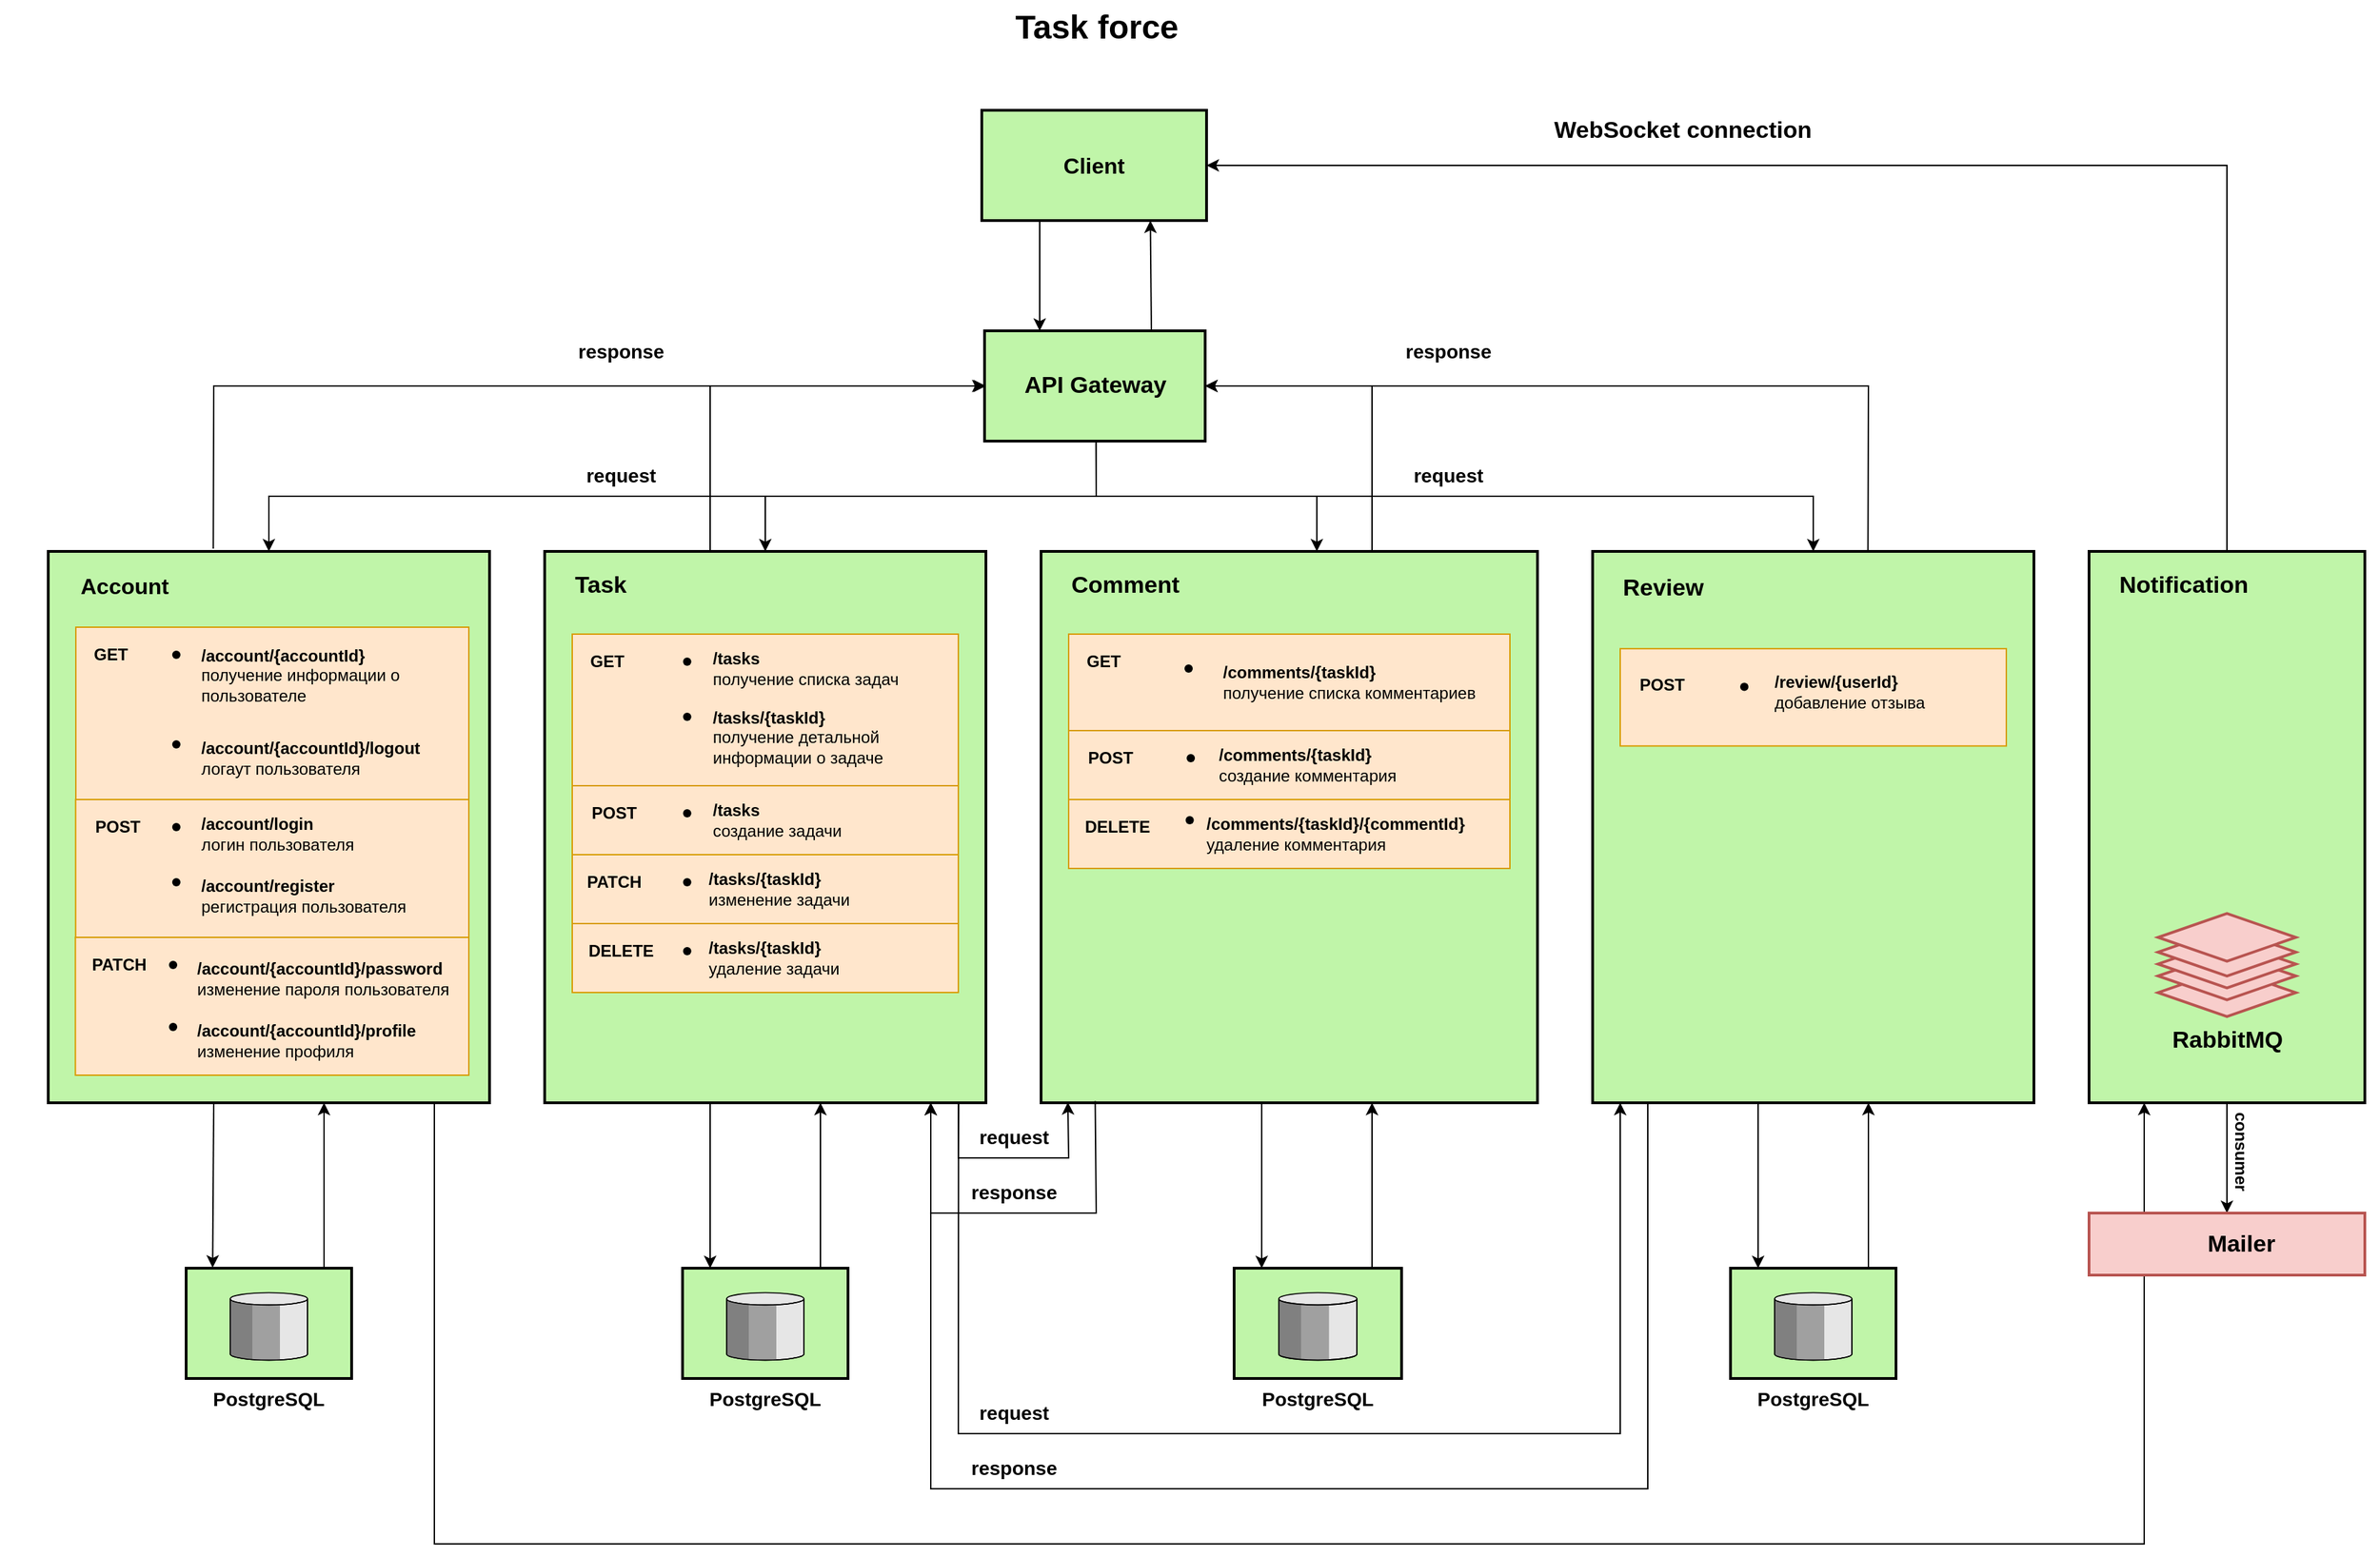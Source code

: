 <mxfile version="21.0.6" type="device"><diagram name="Page-1" id="74b105a0-9070-1c63-61bc-23e55f88626e"><mxGraphModel dx="2840" dy="1573" grid="1" gridSize="10" guides="1" tooltips="1" connect="1" arrows="1" fold="1" page="1" pageScale="1.5" pageWidth="1169" pageHeight="826" background="none" math="0" shadow="0"><root><mxCell id="0" style=";html=1;"/><mxCell id="1" style=";html=1;" parent="0"/><mxCell id="hbAHIciJkzQJu2692QOL-20" value="" style="endArrow=classic;html=1;rounded=0;exitX=0.938;exitY=1;exitDx=0;exitDy=0;exitPerimeter=0;" parent="1" edge="1"><mxGeometry width="50" height="50" relative="1" as="geometry"><mxPoint x="320" y="840" as="sourcePoint"/><mxPoint x="1560" y="840" as="targetPoint"/><Array as="points"><mxPoint x="320" y="1160"/><mxPoint x="1560" y="1160"/></Array></mxGeometry></mxCell><mxCell id="10b056a9c633e61c-15" value="PostgreSQL" style="strokeWidth=2;dashed=0;align=center;fontSize=14;verticalLabelPosition=bottom;verticalAlign=top;shape=mxgraph.eip.message_store;fillColor=#c0f5a9;fontStyle=1" parent="1" vertex="1"><mxGeometry x="140" y="960" width="120" height="80" as="geometry"/></mxCell><mxCell id="10b056a9c633e61c-30" value="Task force" style="text;strokeColor=none;fillColor=none;html=1;fontSize=24;fontStyle=1;verticalAlign=middle;align=center;" parent="1" vertex="1"><mxGeometry x="5" y="40" width="1590" height="40" as="geometry"/></mxCell><mxCell id="mkWLtosg0KvpGkdHC7VF-68" value="PostgreSQL" style="strokeWidth=2;dashed=0;align=center;fontSize=14;verticalLabelPosition=bottom;verticalAlign=top;shape=mxgraph.eip.message_store;fillColor=#c0f5a9;fontStyle=1" parent="1" vertex="1"><mxGeometry x="500" y="960" width="120" height="80" as="geometry"/></mxCell><mxCell id="NgM1DkIRtxGgJuV6kC7f-7" value="" style="group" parent="1" vertex="1" connectable="0"><mxGeometry x="717" y="120" width="163" height="80" as="geometry"/></mxCell><mxCell id="qQsVey0D8Tyg-_Dp7Qvx-10" value="" style="strokeWidth=2;dashed=0;align=center;fontSize=12;shape=rect;verticalLabelPosition=bottom;verticalAlign=top;fillColor=#c0f5a9" parent="NgM1DkIRtxGgJuV6kC7f-7" vertex="1"><mxGeometry width="163" height="80" as="geometry"/></mxCell><mxCell id="qQsVey0D8Tyg-_Dp7Qvx-11" value="&lt;b&gt;&lt;font style=&quot;font-size: 16px;&quot;&gt;Client&lt;/font&gt;&lt;/b&gt;" style="text;html=1;align=center;verticalAlign=middle;resizable=0;points=[];autosize=1;strokeColor=none;fillColor=none;strokeWidth=1;fontSize=14;" parent="NgM1DkIRtxGgJuV6kC7f-7" vertex="1"><mxGeometry x="45.844" y="25" width="70" height="30" as="geometry"/></mxCell><mxCell id="NgM1DkIRtxGgJuV6kC7f-8" value="" style="group" parent="1" vertex="1" connectable="0"><mxGeometry x="719" y="280" width="160" height="80" as="geometry"/></mxCell><mxCell id="10b056a9c633e61c-4" value="" style="strokeWidth=2;dashed=0;align=center;fontSize=12;shape=rect;verticalLabelPosition=bottom;verticalAlign=top;fillColor=#c0f5a9" parent="NgM1DkIRtxGgJuV6kC7f-8" vertex="1"><mxGeometry width="160" height="80" as="geometry"/></mxCell><mxCell id="qQsVey0D8Tyg-_Dp7Qvx-8" value="&lt;font style=&quot;font-size: 17px;&quot;&gt;&lt;b&gt;API Gateway&lt;/b&gt;&lt;/font&gt;" style="text;html=1;align=center;verticalAlign=middle;resizable=0;points=[];autosize=1;strokeColor=none;fillColor=none;strokeWidth=1;fontSize=14;" parent="NgM1DkIRtxGgJuV6kC7f-8" vertex="1"><mxGeometry x="15" y="25" width="130" height="30" as="geometry"/></mxCell><mxCell id="NgM1DkIRtxGgJuV6kC7f-79" value="" style="group" parent="1" vertex="1" connectable="0"><mxGeometry x="40" y="440" width="320" height="400" as="geometry"/></mxCell><mxCell id="qQsVey0D8Tyg-_Dp7Qvx-13" value="" style="strokeWidth=2;dashed=0;align=center;fontSize=12;shape=rect;verticalLabelPosition=bottom;verticalAlign=top;fillColor=#c0f5a9" parent="NgM1DkIRtxGgJuV6kC7f-79" vertex="1"><mxGeometry width="320" height="400" as="geometry"/></mxCell><mxCell id="NgM1DkIRtxGgJuV6kC7f-9" value="Account" style="text;html=1;align=center;verticalAlign=middle;resizable=0;points=[];autosize=1;strokeColor=none;fillColor=none;fontSize=16;fontStyle=1" parent="NgM1DkIRtxGgJuV6kC7f-79" vertex="1"><mxGeometry x="10.002" y="10" width="90" height="30" as="geometry"/></mxCell><mxCell id="NgM1DkIRtxGgJuV6kC7f-89" value="" style="group" parent="NgM1DkIRtxGgJuV6kC7f-79" vertex="1" connectable="0"><mxGeometry x="19.999" y="55" width="285.001" height="125" as="geometry"/></mxCell><mxCell id="mkWLtosg0KvpGkdHC7VF-5" value="" style="rounded=0;whiteSpace=wrap;html=1;fillColor=#ffe6cc;strokeColor=#d79b00;" parent="NgM1DkIRtxGgJuV6kC7f-89" vertex="1"><mxGeometry x="0.001" width="285" height="125" as="geometry"/></mxCell><mxCell id="mkWLtosg0KvpGkdHC7VF-74" value="&lt;b&gt;/account/{accountId}&lt;br&gt;&lt;/b&gt;получение информации о&lt;br&gt;пользователе" style="text;html=1;align=left;verticalAlign=middle;resizable=0;points=[];autosize=1;strokeColor=none;fillColor=none;" parent="NgM1DkIRtxGgJuV6kC7f-89" vertex="1"><mxGeometry x="89.061" y="5" width="170" height="60" as="geometry"/></mxCell><mxCell id="mkWLtosg0KvpGkdHC7VF-75" value="&lt;b&gt;/account/{accountId}/logout&lt;/b&gt;&lt;br&gt;логаут пользователя" style="text;html=1;align=left;verticalAlign=middle;resizable=0;points=[];autosize=1;strokeColor=none;fillColor=none;" parent="NgM1DkIRtxGgJuV6kC7f-89" vertex="1"><mxGeometry x="89.061" y="75" width="180" height="40" as="geometry"/></mxCell><mxCell id="mkWLtosg0KvpGkdHC7VF-76" value="" style="shape=waypoint;sketch=0;fillStyle=solid;size=6;pointerEvents=1;points=[];fillColor=none;resizable=0;rotatable=0;perimeter=centerPerimeter;snapToPoint=1;" parent="NgM1DkIRtxGgJuV6kC7f-89" vertex="1"><mxGeometry x="62.879" y="75" width="20" height="20" as="geometry"/></mxCell><mxCell id="mkWLtosg0KvpGkdHC7VF-77" value="" style="shape=waypoint;sketch=0;fillStyle=solid;size=6;pointerEvents=1;points=[];fillColor=none;resizable=0;rotatable=0;perimeter=centerPerimeter;snapToPoint=1;" parent="NgM1DkIRtxGgJuV6kC7f-89" vertex="1"><mxGeometry x="62.879" y="10" width="20" height="20" as="geometry"/></mxCell><mxCell id="mkWLtosg0KvpGkdHC7VF-78" value="&lt;b&gt;GET&lt;/b&gt;" style="text;html=1;align=center;verticalAlign=middle;resizable=0;points=[];autosize=1;strokeColor=none;fillColor=none;" parent="NgM1DkIRtxGgJuV6kC7f-89" vertex="1"><mxGeometry y="5" width="50" height="30" as="geometry"/></mxCell><mxCell id="NgM1DkIRtxGgJuV6kC7f-91" value="" style="group" parent="NgM1DkIRtxGgJuV6kC7f-79" vertex="1" connectable="0"><mxGeometry x="19.68" y="280" width="296.137" height="100" as="geometry"/></mxCell><mxCell id="mkWLtosg0KvpGkdHC7VF-30" value="" style="rounded=0;whiteSpace=wrap;html=1;fillColor=#ffe6cc;strokeColor=#d79b00;movable=1;resizable=1;rotatable=1;deletable=1;editable=1;locked=0;connectable=1;" parent="NgM1DkIRtxGgJuV6kC7f-91" vertex="1"><mxGeometry width="285.32" height="100" as="geometry"/></mxCell><mxCell id="mkWLtosg0KvpGkdHC7VF-48" value="&lt;b&gt;/account/{accountId}/password&lt;/b&gt;&lt;br&gt;изменение пароля пользователя" style="text;html=1;align=left;verticalAlign=middle;resizable=1;points=[];autosize=1;strokeColor=none;fillColor=none;movable=1;rotatable=1;deletable=1;editable=1;locked=0;connectable=1;" parent="NgM1DkIRtxGgJuV6kC7f-91" vertex="1"><mxGeometry x="86.137" y="10" width="210" height="40" as="geometry"/></mxCell><mxCell id="mkWLtosg0KvpGkdHC7VF-52" value="" style="shape=waypoint;sketch=0;fillStyle=solid;size=6;pointerEvents=1;points=[];fillColor=none;resizable=0;rotatable=0;perimeter=centerPerimeter;snapToPoint=1;" parent="NgM1DkIRtxGgJuV6kC7f-91" vertex="1"><mxGeometry x="60.858" y="10" width="20" height="20" as="geometry"/></mxCell><mxCell id="mkWLtosg0KvpGkdHC7VF-53" value="&lt;b&gt;PATCH&lt;/b&gt;" style="text;html=1;align=center;verticalAlign=middle;resizable=0;points=[];autosize=1;strokeColor=none;fillColor=none;" parent="NgM1DkIRtxGgJuV6kC7f-91" vertex="1"><mxGeometry x="0.86" y="5" width="60" height="30" as="geometry"/></mxCell><mxCell id="mkWLtosg0KvpGkdHC7VF-56" value="&lt;b&gt;/account/{accountId}/profile&lt;/b&gt;&lt;br&gt;изменение профиля" style="text;html=1;align=left;verticalAlign=middle;resizable=1;points=[];autosize=1;strokeColor=none;fillColor=none;movable=1;rotatable=1;deletable=1;editable=1;locked=0;connectable=1;" parent="NgM1DkIRtxGgJuV6kC7f-91" vertex="1"><mxGeometry x="86.137" y="55" width="180" height="40" as="geometry"/></mxCell><mxCell id="mkWLtosg0KvpGkdHC7VF-57" value="" style="shape=waypoint;sketch=0;fillStyle=solid;size=6;pointerEvents=1;points=[];fillColor=none;resizable=0;rotatable=0;perimeter=centerPerimeter;snapToPoint=1;" parent="NgM1DkIRtxGgJuV6kC7f-91" vertex="1"><mxGeometry x="60.858" y="55" width="20" height="20" as="geometry"/></mxCell><mxCell id="NgM1DkIRtxGgJuV6kC7f-90" value="" style="group" parent="NgM1DkIRtxGgJuV6kC7f-79" vertex="1" connectable="0"><mxGeometry x="19.849" y="180" width="285.15" height="100" as="geometry"/></mxCell><mxCell id="NgM1DkIRtxGgJuV6kC7f-58" value="" style="rounded=0;whiteSpace=wrap;html=1;fillColor=#ffe6cc;strokeColor=#d79b00;movable=1;resizable=1;rotatable=1;deletable=1;editable=1;locked=0;connectable=1;" parent="NgM1DkIRtxGgJuV6kC7f-90" vertex="1"><mxGeometry width="285.15" height="100" as="geometry"/></mxCell><mxCell id="NgM1DkIRtxGgJuV6kC7f-59" value="&lt;b&gt;/account/login&lt;/b&gt;&lt;br&gt;логин пользователя" style="text;html=1;align=left;verticalAlign=middle;resizable=1;points=[];autosize=1;strokeColor=none;fillColor=none;movable=1;rotatable=1;deletable=1;editable=1;locked=0;connectable=1;" parent="NgM1DkIRtxGgJuV6kC7f-90" vertex="1"><mxGeometry x="89.211" y="5" width="130" height="40" as="geometry"/></mxCell><mxCell id="NgM1DkIRtxGgJuV6kC7f-60" value="" style="shape=waypoint;sketch=0;fillStyle=solid;size=6;pointerEvents=1;points=[];fillColor=none;resizable=0;rotatable=0;perimeter=centerPerimeter;snapToPoint=1;" parent="NgM1DkIRtxGgJuV6kC7f-90" vertex="1"><mxGeometry x="63.029" y="10" width="20" height="20" as="geometry"/></mxCell><mxCell id="NgM1DkIRtxGgJuV6kC7f-61" value="&lt;b&gt;POST&lt;/b&gt;" style="text;html=1;align=center;verticalAlign=middle;resizable=0;points=[];autosize=1;strokeColor=none;fillColor=none;" parent="NgM1DkIRtxGgJuV6kC7f-90" vertex="1"><mxGeometry y="5" width="60" height="30" as="geometry"/></mxCell><mxCell id="NgM1DkIRtxGgJuV6kC7f-62" value="&lt;b&gt;/account/register&lt;/b&gt;&lt;br&gt;регистрация пользователя" style="text;html=1;align=left;verticalAlign=middle;resizable=1;points=[];autosize=1;strokeColor=none;fillColor=none;movable=1;rotatable=1;deletable=1;editable=1;locked=0;connectable=1;" parent="NgM1DkIRtxGgJuV6kC7f-90" vertex="1"><mxGeometry x="89.211" y="50" width="170" height="40" as="geometry"/></mxCell><mxCell id="NgM1DkIRtxGgJuV6kC7f-63" value="" style="shape=waypoint;sketch=0;fillStyle=solid;size=6;pointerEvents=1;points=[];fillColor=none;resizable=0;rotatable=0;perimeter=centerPerimeter;snapToPoint=1;" parent="NgM1DkIRtxGgJuV6kC7f-90" vertex="1"><mxGeometry x="63.029" y="50" width="20" height="20" as="geometry"/></mxCell><mxCell id="NgM1DkIRtxGgJuV6kC7f-161" value="PostgreSQL" style="strokeWidth=2;dashed=0;align=center;fontSize=14;verticalLabelPosition=bottom;verticalAlign=top;shape=mxgraph.eip.message_store;fillColor=#c0f5a9;fontStyle=1" parent="1" vertex="1"><mxGeometry x="900" y="960" width="121.43" height="80" as="geometry"/></mxCell><mxCell id="NgM1DkIRtxGgJuV6kC7f-162" value="PostgreSQL" style="strokeWidth=2;dashed=0;align=center;fontSize=14;verticalLabelPosition=bottom;verticalAlign=top;shape=mxgraph.eip.message_store;fillColor=#c0f5a9;fontStyle=1" parent="1" vertex="1"><mxGeometry x="1260" y="960" width="120" height="80" as="geometry"/></mxCell><mxCell id="NgM1DkIRtxGgJuV6kC7f-163" value="" style="group" parent="1" vertex="1" connectable="0"><mxGeometry x="1540" y="440" width="190" height="575" as="geometry"/></mxCell><mxCell id="mkWLtosg0KvpGkdHC7VF-131" value="" style="strokeWidth=2;dashed=0;align=center;fontSize=12;shape=rect;verticalLabelPosition=bottom;verticalAlign=top;fillColor=#c0f5a9" parent="NgM1DkIRtxGgJuV6kC7f-163" vertex="1"><mxGeometry x="-20" width="200" height="400" as="geometry"/></mxCell><mxCell id="mkWLtosg0KvpGkdHC7VF-132" value="&lt;b&gt;Notification&lt;/b&gt;" style="text;html=1;align=left;verticalAlign=middle;resizable=0;points=[];autosize=1;strokeColor=none;fillColor=none;strokeWidth=1;fontSize=17;" parent="NgM1DkIRtxGgJuV6kC7f-163" vertex="1"><mxGeometry x="0.003" y="9.997" width="120" height="30" as="geometry"/></mxCell><mxCell id="hbAHIciJkzQJu2692QOL-38" value="" style="endArrow=classic;html=1;rounded=0;entryX=0.5;entryY=0;entryDx=0;entryDy=0;exitX=0.5;exitY=1;exitDx=0;exitDy=0;" parent="NgM1DkIRtxGgJuV6kC7f-163" source="mkWLtosg0KvpGkdHC7VF-131" target="hbAHIciJkzQJu2692QOL-31" edge="1"><mxGeometry width="50" height="50" relative="1" as="geometry"><mxPoint x="99.73" y="400" as="sourcePoint"/><mxPoint x="99.73" y="500" as="targetPoint"/></mxGeometry></mxCell><mxCell id="hbAHIciJkzQJu2692QOL-31" value="" style="strokeWidth=2;dashed=0;align=center;fontSize=12;shape=rect;verticalLabelPosition=bottom;verticalAlign=top;fillColor=#f8cecc;strokeColor=#b85450;" parent="NgM1DkIRtxGgJuV6kC7f-163" vertex="1"><mxGeometry x="-20" y="480" width="200" height="45" as="geometry"/></mxCell><mxCell id="hbAHIciJkzQJu2692QOL-32" value="&lt;b&gt;Mailer&lt;/b&gt;" style="text;html=1;align=center;verticalAlign=middle;resizable=0;points=[];autosize=1;strokeColor=none;fillColor=none;strokeWidth=1;fontSize=17;" parent="NgM1DkIRtxGgJuV6kC7f-163" vertex="1"><mxGeometry x="54.996" y="487.504" width="70" height="30" as="geometry"/></mxCell><mxCell id="2Id5Xz1pSz1yEtem8zQ0-1" value="consumer" style="text;html=1;align=center;verticalAlign=middle;resizable=0;points=[];autosize=1;strokeColor=none;fillColor=none;fontStyle=1;rotation=90;" parent="NgM1DkIRtxGgJuV6kC7f-163" vertex="1"><mxGeometry x="50" y="420" width="80" height="30" as="geometry"/></mxCell><mxCell id="NgM1DkIRtxGgJuV6kC7f-194" value="" style="group" parent="NgM1DkIRtxGgJuV6kC7f-163" vertex="1" connectable="0"><mxGeometry x="30" y="280" width="100" height="105" as="geometry"/></mxCell><mxCell id="NgM1DkIRtxGgJuV6kC7f-180" value="RabbitMQ" style="text;html=1;align=center;verticalAlign=middle;resizable=0;points=[];autosize=1;strokeColor=none;fillColor=none;fontSize=17;fontStyle=1" parent="NgM1DkIRtxGgJuV6kC7f-194" vertex="1"><mxGeometry y="60" width="100" height="30" as="geometry"/></mxCell><mxCell id="NgM1DkIRtxGgJuV6kC7f-178" value="" style="group;rotation=-180;fontSize=12;" parent="NgM1DkIRtxGgJuV6kC7f-194" vertex="1" connectable="0"><mxGeometry width="100" height="64.02" as="geometry"/></mxCell><mxCell id="NgM1DkIRtxGgJuV6kC7f-172" value="" style="strokeWidth=2;html=1;shape=mxgraph.flowchart.decision;whiteSpace=wrap;rotation=-180;fillColor=#f8cecc;strokeColor=#b85450;" parent="NgM1DkIRtxGgJuV6kC7f-178" vertex="1"><mxGeometry y="22.816" width="100" height="34.596" as="geometry"/></mxCell><mxCell id="NgM1DkIRtxGgJuV6kC7f-175" value="" style="strokeWidth=2;html=1;shape=mxgraph.flowchart.decision;whiteSpace=wrap;rotation=-180;fillColor=#f8cecc;strokeColor=#b85450;" parent="NgM1DkIRtxGgJuV6kC7f-178" vertex="1"><mxGeometry y="10.708" width="100" height="34.596" as="geometry"/></mxCell><mxCell id="NgM1DkIRtxGgJuV6kC7f-176" value="" style="strokeWidth=2;html=1;shape=mxgraph.flowchart.decision;whiteSpace=wrap;rotation=-180;fillColor=#f8cecc;strokeColor=#b85450;" parent="NgM1DkIRtxGgJuV6kC7f-178" vertex="1"><mxGeometry y="2.059" width="100" height="34.596" as="geometry"/></mxCell><mxCell id="NgM1DkIRtxGgJuV6kC7f-177" value="" style="strokeWidth=2;html=1;shape=mxgraph.flowchart.decision;whiteSpace=wrap;rotation=-180;fillColor=#f8cecc;strokeColor=#b85450;" parent="NgM1DkIRtxGgJuV6kC7f-178" vertex="1"><mxGeometry y="-6.59" width="100" height="34.596" as="geometry"/></mxCell><mxCell id="NgM1DkIRtxGgJuV6kC7f-179" value="" style="strokeWidth=2;html=1;shape=mxgraph.flowchart.decision;whiteSpace=wrap;rotation=-180;fillColor=#f8cecc;strokeColor=#b85450;" parent="NgM1DkIRtxGgJuV6kC7f-178" vertex="1"><mxGeometry y="-17.298" width="100" height="34.596" as="geometry"/></mxCell><mxCell id="NgM1DkIRtxGgJuV6kC7f-164" value="" style="group" parent="1" vertex="1" connectable="0"><mxGeometry x="400" y="440" width="320" height="400" as="geometry"/></mxCell><mxCell id="mkWLtosg0KvpGkdHC7VF-69" value="" style="strokeWidth=2;dashed=0;align=center;fontSize=12;shape=rect;verticalLabelPosition=bottom;verticalAlign=top;fillColor=#c0f5a9" parent="NgM1DkIRtxGgJuV6kC7f-164" vertex="1"><mxGeometry width="320" height="400" as="geometry"/></mxCell><mxCell id="mkWLtosg0KvpGkdHC7VF-70" value="&lt;b&gt;Task&lt;/b&gt;" style="text;html=1;align=left;verticalAlign=middle;resizable=0;points=[];autosize=1;strokeColor=none;fillColor=none;strokeWidth=1;fontSize=17;" parent="NgM1DkIRtxGgJuV6kC7f-164" vertex="1"><mxGeometry x="20.006" y="10" width="60" height="30" as="geometry"/></mxCell><mxCell id="mkWLtosg0KvpGkdHC7VF-79" value="" style="rounded=0;whiteSpace=wrap;html=1;fillColor=#ffe6cc;strokeColor=#d79b00;" parent="NgM1DkIRtxGgJuV6kC7f-164" vertex="1"><mxGeometry x="20" y="60" width="280" height="110" as="geometry"/></mxCell><mxCell id="mkWLtosg0KvpGkdHC7VF-80" value="&lt;b&gt;/tasks&lt;br&gt;&lt;/b&gt;получение списка задач" style="text;html=1;align=left;verticalAlign=middle;resizable=0;points=[];autosize=1;strokeColor=none;fillColor=none;" parent="NgM1DkIRtxGgJuV6kC7f-164" vertex="1"><mxGeometry x="119.998" y="65" width="160" height="40" as="geometry"/></mxCell><mxCell id="mkWLtosg0KvpGkdHC7VF-81" value="&lt;b&gt;/tasks/{taskId}&lt;/b&gt;&lt;br&gt;получение детальной&lt;br&gt;информации о задаче" style="text;html=1;align=left;verticalAlign=middle;resizable=0;points=[];autosize=1;strokeColor=none;fillColor=none;" parent="NgM1DkIRtxGgJuV6kC7f-164" vertex="1"><mxGeometry x="119.998" y="105" width="150" height="60" as="geometry"/></mxCell><mxCell id="mkWLtosg0KvpGkdHC7VF-82" value="" style="shape=waypoint;sketch=0;fillStyle=solid;size=6;pointerEvents=1;points=[];fillColor=none;resizable=0;rotatable=0;perimeter=centerPerimeter;snapToPoint=1;" parent="NgM1DkIRtxGgJuV6kC7f-164" vertex="1"><mxGeometry x="93.333" y="110" width="20" height="20" as="geometry"/></mxCell><mxCell id="mkWLtosg0KvpGkdHC7VF-83" value="" style="shape=waypoint;sketch=0;fillStyle=solid;size=6;pointerEvents=1;points=[];fillColor=none;resizable=0;rotatable=0;perimeter=centerPerimeter;snapToPoint=1;" parent="NgM1DkIRtxGgJuV6kC7f-164" vertex="1"><mxGeometry x="93.333" y="70" width="20" height="20" as="geometry"/></mxCell><mxCell id="mkWLtosg0KvpGkdHC7VF-84" value="&lt;b&gt;GET&lt;/b&gt;" style="text;html=1;align=center;verticalAlign=middle;resizable=0;points=[];autosize=1;strokeColor=none;fillColor=none;" parent="NgM1DkIRtxGgJuV6kC7f-164" vertex="1"><mxGeometry x="20.004" y="65" width="50" height="30" as="geometry"/></mxCell><mxCell id="NgM1DkIRtxGgJuV6kC7f-95" value="" style="group" parent="NgM1DkIRtxGgJuV6kC7f-164" vertex="1" connectable="0"><mxGeometry x="20" y="220" width="280" height="50" as="geometry"/></mxCell><mxCell id="NgM1DkIRtxGgJuV6kC7f-97" value="" style="group" parent="NgM1DkIRtxGgJuV6kC7f-95" vertex="1" connectable="0"><mxGeometry width="280" height="50" as="geometry"/></mxCell><mxCell id="mkWLtosg0KvpGkdHC7VF-91" value="" style="rounded=0;whiteSpace=wrap;html=1;fillColor=#ffe6cc;strokeColor=#d79b00;" parent="NgM1DkIRtxGgJuV6kC7f-97" vertex="1"><mxGeometry width="280" height="50" as="geometry"/></mxCell><mxCell id="NgM1DkIRtxGgJuV6kC7f-82" value="&lt;b&gt;/tasks/{taskId}&lt;/b&gt;&lt;br&gt;изменение задачи" style="text;html=1;align=left;verticalAlign=middle;resizable=0;points=[];autosize=1;strokeColor=none;fillColor=none;" parent="NgM1DkIRtxGgJuV6kC7f-97" vertex="1"><mxGeometry x="96.773" y="5" width="130" height="40" as="geometry"/></mxCell><mxCell id="NgM1DkIRtxGgJuV6kC7f-83" value="" style="shape=waypoint;sketch=0;fillStyle=solid;size=6;pointerEvents=1;points=[];fillColor=none;resizable=0;rotatable=0;perimeter=centerPerimeter;snapToPoint=1;" parent="NgM1DkIRtxGgJuV6kC7f-97" vertex="1"><mxGeometry x="73.333" y="10" width="20" height="20" as="geometry"/></mxCell><mxCell id="NgM1DkIRtxGgJuV6kC7f-84" value="&lt;b&gt;PATCH&lt;/b&gt;" style="text;html=1;align=center;verticalAlign=middle;resizable=0;points=[];autosize=1;strokeColor=none;fillColor=none;" parent="NgM1DkIRtxGgJuV6kC7f-97" vertex="1"><mxGeometry y="5" width="60" height="30" as="geometry"/></mxCell><mxCell id="NgM1DkIRtxGgJuV6kC7f-96" value="" style="group" parent="NgM1DkIRtxGgJuV6kC7f-164" vertex="1" connectable="0"><mxGeometry x="20.006" y="270" width="280.004" height="50" as="geometry"/></mxCell><mxCell id="mkWLtosg0KvpGkdHC7VF-103" value="" style="rounded=0;whiteSpace=wrap;html=1;fillColor=#ffe6cc;strokeColor=#d79b00;" parent="NgM1DkIRtxGgJuV6kC7f-96" vertex="1"><mxGeometry x="0.004" width="280" height="50" as="geometry"/></mxCell><mxCell id="mkWLtosg0KvpGkdHC7VF-104" value="&lt;b&gt;/tasks/{taskId}&lt;/b&gt;&lt;br&gt;удаление задачи" style="text;html=1;align=left;verticalAlign=middle;resizable=0;points=[];autosize=1;strokeColor=none;fillColor=none;" parent="NgM1DkIRtxGgJuV6kC7f-96" vertex="1"><mxGeometry x="96.778" y="5" width="120" height="40" as="geometry"/></mxCell><mxCell id="mkWLtosg0KvpGkdHC7VF-105" value="" style="shape=waypoint;sketch=0;fillStyle=solid;size=6;pointerEvents=1;points=[];fillColor=none;resizable=0;rotatable=0;perimeter=centerPerimeter;snapToPoint=1;" parent="NgM1DkIRtxGgJuV6kC7f-96" vertex="1"><mxGeometry x="73.338" y="10" width="20" height="20" as="geometry"/></mxCell><mxCell id="mkWLtosg0KvpGkdHC7VF-106" value="&lt;b&gt;DELETE&lt;/b&gt;" style="text;html=1;align=center;verticalAlign=middle;resizable=0;points=[];autosize=1;strokeColor=none;fillColor=none;" parent="NgM1DkIRtxGgJuV6kC7f-96" vertex="1"><mxGeometry y="5" width="70" height="30" as="geometry"/></mxCell><mxCell id="mkWLtosg0KvpGkdHC7VF-85" value="" style="rounded=0;whiteSpace=wrap;html=1;fillColor=#ffe6cc;strokeColor=#d79b00;" parent="NgM1DkIRtxGgJuV6kC7f-164" vertex="1"><mxGeometry x="20" y="170" width="280" height="50" as="geometry"/></mxCell><mxCell id="mkWLtosg0KvpGkdHC7VF-86" value="&lt;b&gt;/tasks&lt;br&gt;&lt;/b&gt;создание задачи" style="text;html=1;align=left;verticalAlign=middle;resizable=0;points=[];autosize=1;strokeColor=none;fillColor=none;" parent="NgM1DkIRtxGgJuV6kC7f-164" vertex="1"><mxGeometry x="119.998" y="175" width="120" height="40" as="geometry"/></mxCell><mxCell id="mkWLtosg0KvpGkdHC7VF-89" value="" style="shape=waypoint;sketch=0;fillStyle=solid;size=6;pointerEvents=1;points=[];fillColor=none;resizable=0;rotatable=0;perimeter=centerPerimeter;snapToPoint=1;" parent="NgM1DkIRtxGgJuV6kC7f-164" vertex="1"><mxGeometry x="93.333" y="180" width="20" height="20" as="geometry"/></mxCell><mxCell id="mkWLtosg0KvpGkdHC7VF-90" value="&lt;b&gt;POST&lt;/b&gt;" style="text;html=1;align=center;verticalAlign=middle;resizable=0;points=[];autosize=1;strokeColor=none;fillColor=none;" parent="NgM1DkIRtxGgJuV6kC7f-164" vertex="1"><mxGeometry x="20" y="175" width="60" height="30" as="geometry"/></mxCell><mxCell id="NgM1DkIRtxGgJuV6kC7f-168" value="" style="group" parent="1" vertex="1" connectable="0"><mxGeometry x="760" y="440" width="360" height="400" as="geometry"/></mxCell><mxCell id="NgM1DkIRtxGgJuV6kC7f-100" value="" style="strokeWidth=2;dashed=0;align=center;fontSize=12;shape=rect;verticalLabelPosition=bottom;verticalAlign=top;fillColor=#c0f5a9" parent="NgM1DkIRtxGgJuV6kC7f-168" vertex="1"><mxGeometry width="360" height="400" as="geometry"/></mxCell><mxCell id="NgM1DkIRtxGgJuV6kC7f-101" value="&lt;b&gt;Comment&lt;/b&gt;" style="text;html=1;align=left;verticalAlign=middle;resizable=0;points=[];autosize=1;strokeColor=none;fillColor=none;strokeWidth=1;fontSize=17;" parent="NgM1DkIRtxGgJuV6kC7f-168" vertex="1"><mxGeometry x="20.006" y="10" width="100" height="30" as="geometry"/></mxCell><mxCell id="NgM1DkIRtxGgJuV6kC7f-165" value="" style="group" parent="NgM1DkIRtxGgJuV6kC7f-168" vertex="1" connectable="0"><mxGeometry x="20" y="60" width="320" height="70" as="geometry"/></mxCell><mxCell id="NgM1DkIRtxGgJuV6kC7f-102" value="" style="rounded=0;whiteSpace=wrap;html=1;fillColor=#ffe6cc;strokeColor=#d79b00;" parent="NgM1DkIRtxGgJuV6kC7f-165" vertex="1"><mxGeometry width="320" height="70" as="geometry"/></mxCell><mxCell id="NgM1DkIRtxGgJuV6kC7f-103" value="&lt;b style=&quot;border-color: var(--border-color);&quot;&gt;/comments/{taskId}&lt;br style=&quot;border-color: var(--border-color);&quot;&gt;&lt;/b&gt;получение списка комментариев" style="text;html=1;align=left;verticalAlign=middle;resizable=0;points=[];autosize=1;strokeColor=none;fillColor=none;" parent="NgM1DkIRtxGgJuV6kC7f-165" vertex="1"><mxGeometry x="109.998" y="15" width="210" height="40" as="geometry"/></mxCell><mxCell id="NgM1DkIRtxGgJuV6kC7f-106" value="" style="shape=waypoint;sketch=0;fillStyle=solid;size=6;pointerEvents=1;points=[];fillColor=none;resizable=0;rotatable=0;perimeter=centerPerimeter;snapToPoint=1;" parent="NgM1DkIRtxGgJuV6kC7f-165" vertex="1"><mxGeometry x="77.003" y="15" width="20" height="20" as="geometry"/></mxCell><mxCell id="NgM1DkIRtxGgJuV6kC7f-107" value="&lt;b&gt;GET&lt;/b&gt;" style="text;html=1;align=center;verticalAlign=middle;resizable=0;points=[];autosize=1;strokeColor=none;fillColor=none;" parent="NgM1DkIRtxGgJuV6kC7f-165" vertex="1"><mxGeometry x="0.004" y="5" width="50" height="30" as="geometry"/></mxCell><mxCell id="NgM1DkIRtxGgJuV6kC7f-166" value="" style="group" parent="NgM1DkIRtxGgJuV6kC7f-168" vertex="1" connectable="0"><mxGeometry x="20" y="130" width="320" height="50" as="geometry"/></mxCell><mxCell id="NgM1DkIRtxGgJuV6kC7f-119" value="" style="rounded=0;whiteSpace=wrap;html=1;fillColor=#ffe6cc;strokeColor=#d79b00;" parent="NgM1DkIRtxGgJuV6kC7f-166" vertex="1"><mxGeometry width="320" height="50" as="geometry"/></mxCell><mxCell id="NgM1DkIRtxGgJuV6kC7f-120" value="&lt;b style=&quot;border-color: var(--border-color);&quot;&gt;/comments/{taskId}&lt;br style=&quot;border-color: var(--border-color);&quot;&gt;&lt;/b&gt;создание комментария" style="text;html=1;align=left;verticalAlign=middle;resizable=0;points=[];autosize=1;strokeColor=none;fillColor=none;" parent="NgM1DkIRtxGgJuV6kC7f-166" vertex="1"><mxGeometry x="107.14" y="5" width="150" height="40" as="geometry"/></mxCell><mxCell id="NgM1DkIRtxGgJuV6kC7f-121" value="" style="shape=waypoint;sketch=0;fillStyle=solid;size=6;pointerEvents=1;points=[];fillColor=none;resizable=0;rotatable=0;perimeter=centerPerimeter;snapToPoint=1;" parent="NgM1DkIRtxGgJuV6kC7f-166" vertex="1"><mxGeometry x="78.571" y="10" width="20" height="20" as="geometry"/></mxCell><mxCell id="NgM1DkIRtxGgJuV6kC7f-122" value="&lt;b&gt;POST&lt;/b&gt;" style="text;html=1;align=center;verticalAlign=middle;resizable=0;points=[];autosize=1;strokeColor=none;fillColor=none;" parent="NgM1DkIRtxGgJuV6kC7f-166" vertex="1"><mxGeometry y="5" width="60" height="30" as="geometry"/></mxCell><mxCell id="NgM1DkIRtxGgJuV6kC7f-167" value="" style="group" parent="NgM1DkIRtxGgJuV6kC7f-168" vertex="1" connectable="0"><mxGeometry x="20" y="180" width="320" height="50" as="geometry"/></mxCell><mxCell id="NgM1DkIRtxGgJuV6kC7f-115" value="" style="rounded=0;whiteSpace=wrap;html=1;fillColor=#ffe6cc;strokeColor=#d79b00;" parent="NgM1DkIRtxGgJuV6kC7f-167" vertex="1"><mxGeometry width="320" height="50" as="geometry"/></mxCell><mxCell id="NgM1DkIRtxGgJuV6kC7f-116" value="&lt;b style=&quot;border-color: var(--border-color);&quot;&gt;/comments/{taskId}/{commentId}&lt;br style=&quot;border-color: var(--border-color);&quot;&gt;&lt;/b&gt;удаление комментария" style="text;html=1;align=left;verticalAlign=middle;resizable=0;points=[];autosize=1;strokeColor=none;fillColor=none;" parent="NgM1DkIRtxGgJuV6kC7f-167" vertex="1"><mxGeometry x="97.794" y="5" width="210" height="40" as="geometry"/></mxCell><mxCell id="NgM1DkIRtxGgJuV6kC7f-117" value="" style="shape=waypoint;sketch=0;fillStyle=solid;size=6;pointerEvents=1;points=[];fillColor=none;resizable=0;rotatable=0;perimeter=centerPerimeter;snapToPoint=1;" parent="NgM1DkIRtxGgJuV6kC7f-167" vertex="1"><mxGeometry x="77.798" y="5" width="20" height="20" as="geometry"/></mxCell><mxCell id="NgM1DkIRtxGgJuV6kC7f-118" value="&lt;b&gt;DELETE&lt;/b&gt;" style="text;html=1;align=center;verticalAlign=middle;resizable=0;points=[];autosize=1;strokeColor=none;fillColor=none;" parent="NgM1DkIRtxGgJuV6kC7f-167" vertex="1"><mxGeometry y="5" width="70" height="30" as="geometry"/></mxCell><mxCell id="NgM1DkIRtxGgJuV6kC7f-160" value="" style="group" parent="1" vertex="1" connectable="0"><mxGeometry x="1160" y="440" width="320" height="400" as="geometry"/></mxCell><mxCell id="NgM1DkIRtxGgJuV6kC7f-169" value="" style="group" parent="NgM1DkIRtxGgJuV6kC7f-160" vertex="1" connectable="0"><mxGeometry width="320" height="400" as="geometry"/></mxCell><mxCell id="NgM1DkIRtxGgJuV6kC7f-133" value="" style="strokeWidth=2;dashed=0;align=center;fontSize=12;shape=rect;verticalLabelPosition=bottom;verticalAlign=top;fillColor=#c0f5a9" parent="NgM1DkIRtxGgJuV6kC7f-169" vertex="1"><mxGeometry width="320" height="400" as="geometry"/></mxCell><mxCell id="NgM1DkIRtxGgJuV6kC7f-134" value="&lt;b&gt;Review&lt;/b&gt;" style="text;html=1;align=left;verticalAlign=middle;resizable=0;points=[];autosize=1;strokeColor=none;fillColor=none;strokeWidth=1;fontSize=17;" parent="NgM1DkIRtxGgJuV6kC7f-169" vertex="1"><mxGeometry x="20.006" y="11.765" width="80" height="30" as="geometry"/></mxCell><mxCell id="NgM1DkIRtxGgJuV6kC7f-159" value="" style="group" parent="NgM1DkIRtxGgJuV6kC7f-169" vertex="1" connectable="0"><mxGeometry x="20" y="70.588" width="280" height="70.588" as="geometry"/></mxCell><mxCell id="NgM1DkIRtxGgJuV6kC7f-152" value="" style="rounded=0;whiteSpace=wrap;html=1;fillColor=#ffe6cc;strokeColor=#d79b00;" parent="NgM1DkIRtxGgJuV6kC7f-159" vertex="1"><mxGeometry width="280" height="70.588" as="geometry"/></mxCell><mxCell id="NgM1DkIRtxGgJuV6kC7f-153" value="&lt;b style=&quot;border-color: var(--border-color);&quot;&gt;/review/{userId}&lt;/b&gt;&lt;br style=&quot;border-color: var(--border-color);&quot;&gt;добавление отзыва" style="text;html=1;align=left;verticalAlign=middle;resizable=0;points=[];autosize=1;strokeColor=none;fillColor=none;" parent="NgM1DkIRtxGgJuV6kC7f-159" vertex="1"><mxGeometry x="109.998" y="11.765" width="130" height="40" as="geometry"/></mxCell><mxCell id="NgM1DkIRtxGgJuV6kC7f-154" value="" style="shape=waypoint;sketch=0;fillStyle=solid;size=6;pointerEvents=1;points=[];fillColor=none;resizable=0;rotatable=0;perimeter=centerPerimeter;snapToPoint=1;" parent="NgM1DkIRtxGgJuV6kC7f-159" vertex="1"><mxGeometry x="79.993" y="17.647" width="20" height="20" as="geometry"/></mxCell><mxCell id="NgM1DkIRtxGgJuV6kC7f-156" value="&lt;b&gt;POST&lt;/b&gt;" style="text;html=1;align=center;verticalAlign=middle;resizable=0;points=[];autosize=1;strokeColor=none;fillColor=none;" parent="NgM1DkIRtxGgJuV6kC7f-159" vertex="1"><mxGeometry x="0.01" y="11.765" width="60" height="30" as="geometry"/></mxCell><mxCell id="NgM1DkIRtxGgJuV6kC7f-185" value="" style="endArrow=classic;html=1;rounded=0;entryX=0.16;entryY=-0.005;entryDx=0;entryDy=0;entryPerimeter=0;" parent="1" target="10b056a9c633e61c-15" edge="1"><mxGeometry width="50" height="50" relative="1" as="geometry"><mxPoint x="160" y="840" as="sourcePoint"/><mxPoint x="160" y="890" as="targetPoint"/></mxGeometry></mxCell><mxCell id="NgM1DkIRtxGgJuV6kC7f-186" value="" style="endArrow=classic;html=1;rounded=0;entryX=0.25;entryY=0;entryDx=0;entryDy=0;entryPerimeter=0;" parent="1" edge="1"><mxGeometry width="50" height="50" relative="1" as="geometry"><mxPoint x="240" y="960" as="sourcePoint"/><mxPoint x="240" y="840" as="targetPoint"/></mxGeometry></mxCell><mxCell id="NgM1DkIRtxGgJuV6kC7f-187" value="" style="endArrow=classic;html=1;rounded=0;entryX=0.25;entryY=0;entryDx=0;entryDy=0;entryPerimeter=0;" parent="1" edge="1"><mxGeometry width="50" height="50" relative="1" as="geometry"><mxPoint x="520" y="840" as="sourcePoint"/><mxPoint x="520" y="960" as="targetPoint"/></mxGeometry></mxCell><mxCell id="NgM1DkIRtxGgJuV6kC7f-188" value="" style="endArrow=classic;html=1;rounded=0;entryX=0.25;entryY=0;entryDx=0;entryDy=0;entryPerimeter=0;" parent="1" edge="1"><mxGeometry width="50" height="50" relative="1" as="geometry"><mxPoint x="600" y="960" as="sourcePoint"/><mxPoint x="600" y="840" as="targetPoint"/></mxGeometry></mxCell><mxCell id="NgM1DkIRtxGgJuV6kC7f-189" value="" style="endArrow=classic;html=1;rounded=0;entryX=0.25;entryY=0;entryDx=0;entryDy=0;entryPerimeter=0;" parent="1" edge="1"><mxGeometry width="50" height="50" relative="1" as="geometry"><mxPoint x="1280" y="840" as="sourcePoint"/><mxPoint x="1280" y="960" as="targetPoint"/></mxGeometry></mxCell><mxCell id="NgM1DkIRtxGgJuV6kC7f-190" value="" style="endArrow=classic;html=1;rounded=0;entryX=0.25;entryY=0;entryDx=0;entryDy=0;entryPerimeter=0;" parent="1" edge="1"><mxGeometry width="50" height="50" relative="1" as="geometry"><mxPoint x="920" y="840" as="sourcePoint"/><mxPoint x="920" y="960" as="targetPoint"/></mxGeometry></mxCell><mxCell id="NgM1DkIRtxGgJuV6kC7f-191" value="" style="endArrow=classic;html=1;rounded=0;entryX=0.25;entryY=0;entryDx=0;entryDy=0;entryPerimeter=0;" parent="1" edge="1"><mxGeometry width="50" height="50" relative="1" as="geometry"><mxPoint x="1360" y="960" as="sourcePoint"/><mxPoint x="1360" y="840" as="targetPoint"/></mxGeometry></mxCell><mxCell id="NgM1DkIRtxGgJuV6kC7f-192" value="" style="endArrow=classic;html=1;rounded=0;entryX=0.25;entryY=0;entryDx=0;entryDy=0;entryPerimeter=0;" parent="1" edge="1"><mxGeometry width="50" height="50" relative="1" as="geometry"><mxPoint x="1000" y="960" as="sourcePoint"/><mxPoint x="1000" y="840" as="targetPoint"/></mxGeometry></mxCell><mxCell id="NgM1DkIRtxGgJuV6kC7f-198" value="" style="endArrow=classic;html=1;rounded=0;entryX=0.25;entryY=0;entryDx=0;entryDy=0;" parent="1" target="10b056a9c633e61c-4" edge="1"><mxGeometry width="50" height="50" relative="1" as="geometry"><mxPoint x="759" y="200" as="sourcePoint"/><mxPoint x="750" y="270" as="targetPoint"/></mxGeometry></mxCell><mxCell id="NgM1DkIRtxGgJuV6kC7f-199" value="" style="endArrow=classic;html=1;rounded=0;entryX=0.75;entryY=1;entryDx=0;entryDy=0;" parent="1" target="qQsVey0D8Tyg-_Dp7Qvx-10" edge="1"><mxGeometry width="50" height="50" relative="1" as="geometry"><mxPoint x="840" y="280" as="sourcePoint"/><mxPoint x="841" y="200" as="targetPoint"/></mxGeometry></mxCell><mxCell id="NgM1DkIRtxGgJuV6kC7f-200" value="" style="endArrow=classic;html=1;rounded=0;entryX=0.5;entryY=0;entryDx=0;entryDy=0;exitX=0.505;exitY=1.014;exitDx=0;exitDy=0;exitPerimeter=0;" parent="1" source="10b056a9c633e61c-4" target="qQsVey0D8Tyg-_Dp7Qvx-13" edge="1"><mxGeometry width="50" height="50" relative="1" as="geometry"><mxPoint x="740" y="360" as="sourcePoint"/><mxPoint x="199.394" y="400" as="targetPoint"/><Array as="points"><mxPoint x="800" y="400"/><mxPoint x="200" y="400"/></Array></mxGeometry></mxCell><mxCell id="NgM1DkIRtxGgJuV6kC7f-202" value="" style="endArrow=classic;html=1;rounded=0;" parent="1" target="mkWLtosg0KvpGkdHC7VF-69" edge="1"><mxGeometry width="50" height="50" relative="1" as="geometry"><mxPoint x="800" y="360" as="sourcePoint"/><mxPoint x="220" y="440" as="targetPoint"/><Array as="points"><mxPoint x="800" y="380"/><mxPoint x="800" y="400"/><mxPoint x="560" y="400"/></Array></mxGeometry></mxCell><mxCell id="NgM1DkIRtxGgJuV6kC7f-203" value="" style="endArrow=classic;html=1;rounded=0;" parent="1" edge="1"><mxGeometry width="50" height="50" relative="1" as="geometry"><mxPoint x="800" y="360" as="sourcePoint"/><mxPoint x="960" y="440" as="targetPoint"/><Array as="points"><mxPoint x="800" y="400"/><mxPoint x="960" y="400"/></Array></mxGeometry></mxCell><mxCell id="NgM1DkIRtxGgJuV6kC7f-204" value="" style="endArrow=classic;html=1;rounded=0;" parent="1" edge="1"><mxGeometry width="50" height="50" relative="1" as="geometry"><mxPoint x="800" y="360" as="sourcePoint"/><mxPoint x="1320" y="440" as="targetPoint"/><Array as="points"><mxPoint x="800" y="400"/><mxPoint x="1320" y="400"/></Array></mxGeometry></mxCell><mxCell id="rk61A89YvuTxn9EOOtYU-1" value="" style="endArrow=classic;html=1;rounded=0;entryX=0;entryY=0.5;entryDx=0;entryDy=0;exitX=0.375;exitY=0;exitDx=0;exitDy=0;exitPerimeter=0;" parent="1" source="mkWLtosg0KvpGkdHC7VF-69" target="10b056a9c633e61c-4" edge="1"><mxGeometry width="50" height="50" relative="1" as="geometry"><mxPoint x="520" y="430" as="sourcePoint"/><mxPoint x="600" y="320" as="targetPoint"/><Array as="points"><mxPoint x="520" y="320"/></Array></mxGeometry></mxCell><mxCell id="hbAHIciJkzQJu2692QOL-2" value="" style="endArrow=classic;html=1;rounded=0;entryX=1;entryY=0.5;entryDx=0;entryDy=0;exitX=0.5;exitY=0;exitDx=0;exitDy=0;" parent="1" source="mkWLtosg0KvpGkdHC7VF-131" target="qQsVey0D8Tyg-_Dp7Qvx-10" edge="1"><mxGeometry width="50" height="50" relative="1" as="geometry"><mxPoint x="1280" y="160" as="sourcePoint"/><mxPoint x="880" y="150" as="targetPoint"/><Array as="points"><mxPoint x="1620" y="160"/></Array></mxGeometry></mxCell><mxCell id="hbAHIciJkzQJu2692QOL-3" value="WebSocket connection" style="text;html=1;align=center;verticalAlign=middle;resizable=0;points=[];autosize=1;strokeColor=none;fillColor=none;fontSize=17;fontStyle=1" parent="1" vertex="1"><mxGeometry x="1120" y="120" width="210" height="30" as="geometry"/></mxCell><mxCell id="hbAHIciJkzQJu2692QOL-4" value="" style="endArrow=classic;html=1;rounded=0;entryX=0.054;entryY=0.999;entryDx=0;entryDy=0;entryPerimeter=0;exitX=0.938;exitY=1.002;exitDx=0;exitDy=0;exitPerimeter=0;" parent="1" source="mkWLtosg0KvpGkdHC7VF-69" target="NgM1DkIRtxGgJuV6kC7f-100" edge="1"><mxGeometry width="50" height="50" relative="1" as="geometry"><mxPoint x="680" y="850" as="sourcePoint"/><mxPoint x="800" y="900" as="targetPoint"/><Array as="points"><mxPoint x="700" y="880"/><mxPoint x="780" y="880"/></Array></mxGeometry></mxCell><mxCell id="hbAHIciJkzQJu2692QOL-5" value="request" style="text;html=1;align=center;verticalAlign=middle;resizable=0;points=[];autosize=1;strokeColor=none;fillColor=none;fontSize=14;fontStyle=1" parent="1" vertex="1"><mxGeometry x="705" y="850" width="70" height="30" as="geometry"/></mxCell><mxCell id="hbAHIciJkzQJu2692QOL-6" value="" style="endArrow=classic;html=1;rounded=0;entryX=0.875;entryY=1;entryDx=0;entryDy=0;exitX=0.109;exitY=0.997;exitDx=0;exitDy=0;exitPerimeter=0;entryPerimeter=0;" parent="1" source="NgM1DkIRtxGgJuV6kC7f-100" target="mkWLtosg0KvpGkdHC7VF-69" edge="1"><mxGeometry width="50" height="50" relative="1" as="geometry"><mxPoint x="840" y="890" as="sourcePoint"/><mxPoint x="640" y="880" as="targetPoint"/><Array as="points"><mxPoint x="800" y="920"/><mxPoint x="680" y="920"/></Array></mxGeometry></mxCell><mxCell id="hbAHIciJkzQJu2692QOL-7" value="response" style="text;html=1;align=center;verticalAlign=middle;resizable=0;points=[];autosize=1;strokeColor=none;fillColor=none;fontSize=14;fontStyle=1" parent="1" vertex="1"><mxGeometry x="695" y="890" width="90" height="30" as="geometry"/></mxCell><mxCell id="hbAHIciJkzQJu2692QOL-11" value="" style="endArrow=classic;html=1;rounded=0;exitX=0.374;exitY=-0.005;exitDx=0;exitDy=0;exitPerimeter=0;" parent="1" source="qQsVey0D8Tyg-_Dp7Qvx-13" edge="1"><mxGeometry width="50" height="50" relative="1" as="geometry"><mxPoint x="240" y="430" as="sourcePoint"/><mxPoint x="720" y="320" as="targetPoint"/><Array as="points"><mxPoint x="160" y="320"/></Array></mxGeometry></mxCell><mxCell id="hbAHIciJkzQJu2692QOL-13" value="response" style="text;html=1;align=center;verticalAlign=middle;resizable=0;points=[];autosize=1;strokeColor=none;fillColor=none;fontSize=14;fontStyle=1" parent="1" vertex="1"><mxGeometry x="410" y="280" width="90" height="30" as="geometry"/></mxCell><mxCell id="hbAHIciJkzQJu2692QOL-14" value="request" style="text;html=1;align=center;verticalAlign=middle;resizable=0;points=[];autosize=1;strokeColor=none;fillColor=none;fontSize=14;fontStyle=1" parent="1" vertex="1"><mxGeometry x="420" y="370" width="70" height="30" as="geometry"/></mxCell><mxCell id="hbAHIciJkzQJu2692QOL-15" value="" style="endArrow=classic;html=1;rounded=0;exitX=0.938;exitY=1;exitDx=0;exitDy=0;exitPerimeter=0;" parent="1" source="mkWLtosg0KvpGkdHC7VF-69" edge="1"><mxGeometry width="50" height="50" relative="1" as="geometry"><mxPoint x="710" y="851" as="sourcePoint"/><mxPoint x="1180" y="840" as="targetPoint"/><Array as="points"><mxPoint x="700" y="1080"/><mxPoint x="1180" y="1080"/></Array></mxGeometry></mxCell><mxCell id="hbAHIciJkzQJu2692QOL-17" value="request" style="text;html=1;align=center;verticalAlign=middle;resizable=0;points=[];autosize=1;strokeColor=none;fillColor=none;fontSize=14;fontStyle=1" parent="1" vertex="1"><mxGeometry x="705" y="1050" width="70" height="30" as="geometry"/></mxCell><mxCell id="hbAHIciJkzQJu2692QOL-18" value="" style="endArrow=classic;html=1;rounded=0;" parent="1" edge="1"><mxGeometry width="50" height="50" relative="1" as="geometry"><mxPoint x="1200" y="840" as="sourcePoint"/><mxPoint x="680" y="840" as="targetPoint"/><Array as="points"><mxPoint x="1200" y="1120"/><mxPoint x="680" y="1120"/></Array></mxGeometry></mxCell><mxCell id="hbAHIciJkzQJu2692QOL-19" value="response" style="text;html=1;align=center;verticalAlign=middle;resizable=0;points=[];autosize=1;strokeColor=none;fillColor=none;fontSize=14;fontStyle=1" parent="1" vertex="1"><mxGeometry x="695" y="1090" width="90" height="30" as="geometry"/></mxCell><mxCell id="hbAHIciJkzQJu2692QOL-21" value="" style="endArrow=classic;html=1;rounded=0;entryX=1;entryY=0.5;entryDx=0;entryDy=0;" parent="1" target="10b056a9c633e61c-4" edge="1"><mxGeometry width="50" height="50" relative="1" as="geometry"><mxPoint x="1000" y="440" as="sourcePoint"/><mxPoint x="1120" y="320" as="targetPoint"/><Array as="points"><mxPoint x="1000" y="320"/></Array></mxGeometry></mxCell><mxCell id="hbAHIciJkzQJu2692QOL-22" value="" style="endArrow=classic;html=1;rounded=0;entryX=1;entryY=0.5;entryDx=0;entryDy=0;exitX=0.624;exitY=0.001;exitDx=0;exitDy=0;exitPerimeter=0;" parent="1" source="NgM1DkIRtxGgJuV6kC7f-133" edge="1"><mxGeometry width="50" height="50" relative="1" as="geometry"><mxPoint x="1001" y="440" as="sourcePoint"/><mxPoint x="879" y="320" as="targetPoint"/><Array as="points"><mxPoint x="1360" y="320"/></Array></mxGeometry></mxCell><mxCell id="hbAHIciJkzQJu2692QOL-23" value="response" style="text;html=1;align=center;verticalAlign=middle;resizable=0;points=[];autosize=1;strokeColor=none;fillColor=none;fontSize=14;fontStyle=1" parent="1" vertex="1"><mxGeometry x="1010" y="280" width="90" height="30" as="geometry"/></mxCell><mxCell id="hbAHIciJkzQJu2692QOL-24" value="request" style="text;html=1;align=center;verticalAlign=middle;resizable=0;points=[];autosize=1;strokeColor=none;fillColor=none;fontSize=14;fontStyle=1" parent="1" vertex="1"><mxGeometry x="1020" y="370" width="70" height="30" as="geometry"/></mxCell></root></mxGraphModel></diagram></mxfile>